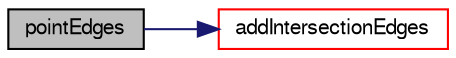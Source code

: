 digraph "pointEdges"
{
  bgcolor="transparent";
  edge [fontname="FreeSans",fontsize="10",labelfontname="FreeSans",labelfontsize="10"];
  node [fontname="FreeSans",fontsize="10",shape=record];
  rankdir="LR";
  Node388 [label="pointEdges",height=0.2,width=0.4,color="black", fillcolor="grey75", style="filled", fontcolor="black"];
  Node388 -> Node389 [color="midnightblue",fontsize="10",style="solid",fontname="FreeSans"];
  Node389 [label="addIntersectionEdges",height=0.2,width=0.4,color="red",URL="$a25490.html#aa26839701e0cd28a34fefc83a9ad6a78",tooltip="Add intersection edges to a face. Used for connecting. "];
}
